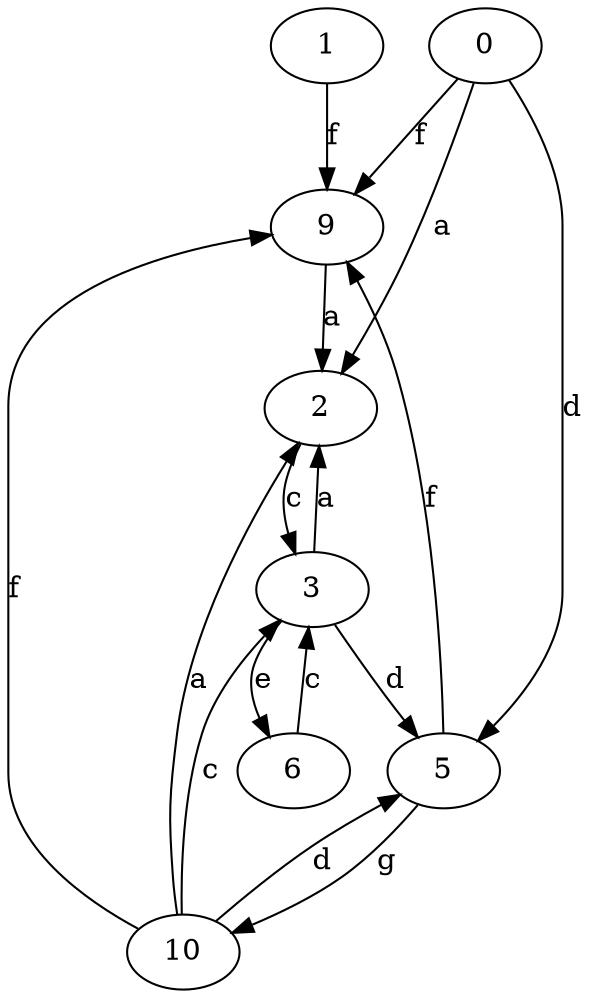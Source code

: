 strict digraph  {
1;
2;
0;
3;
5;
6;
9;
10;
1 -> 9  [label=f];
2 -> 3  [label=c];
0 -> 2  [label=a];
0 -> 5  [label=d];
0 -> 9  [label=f];
3 -> 2  [label=a];
3 -> 5  [label=d];
3 -> 6  [label=e];
5 -> 9  [label=f];
5 -> 10  [label=g];
6 -> 3  [label=c];
9 -> 2  [label=a];
10 -> 2  [label=a];
10 -> 3  [label=c];
10 -> 5  [label=d];
10 -> 9  [label=f];
}
